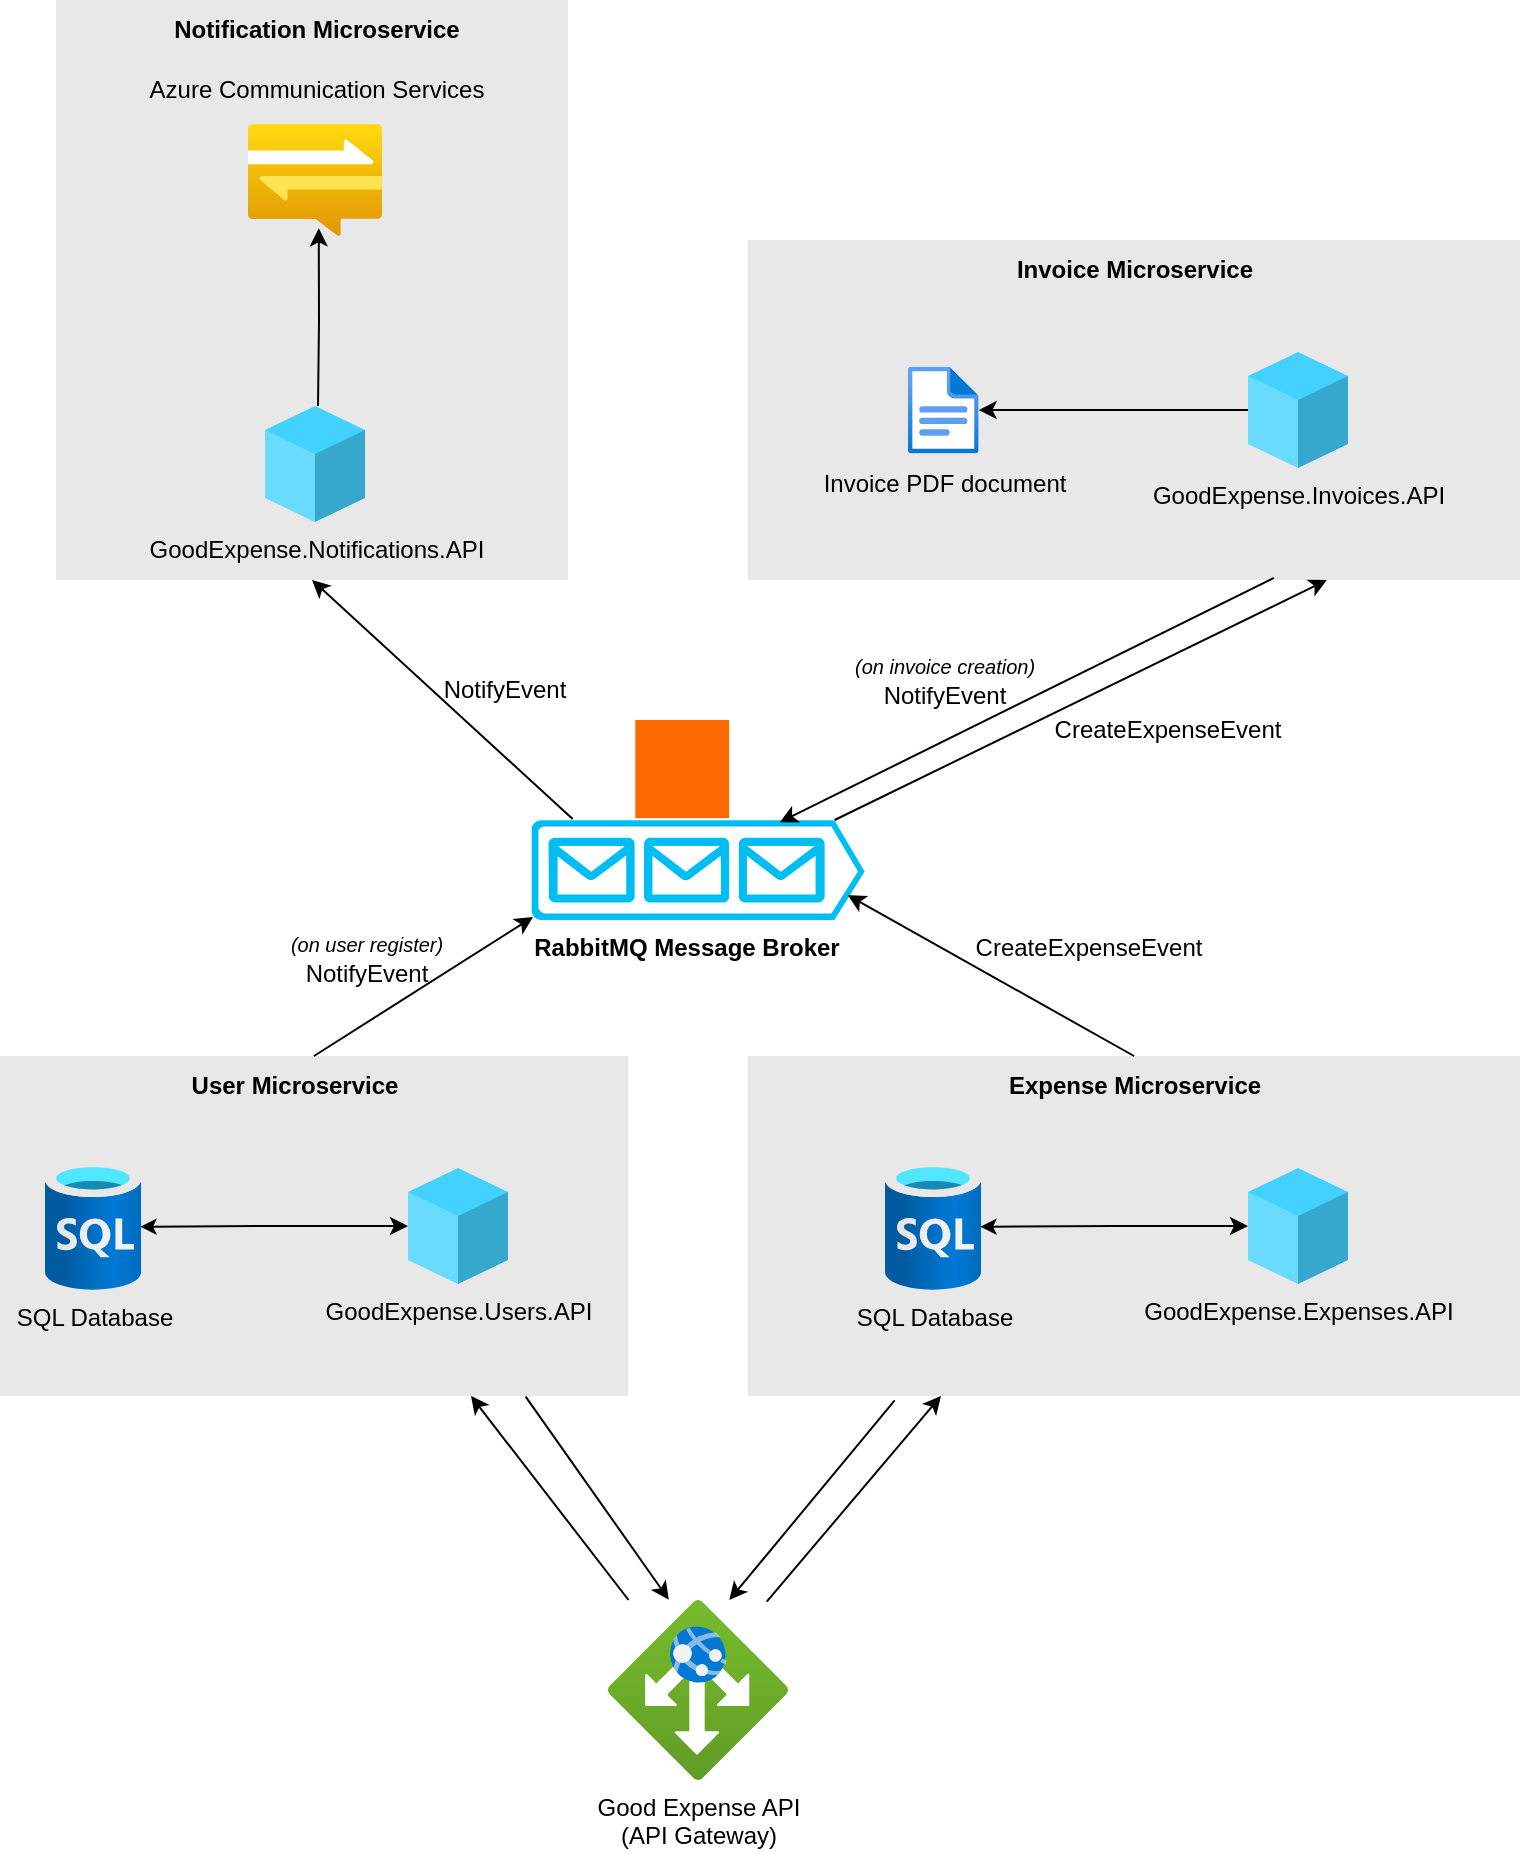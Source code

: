 <mxfile version="26.2.15">
  <diagram name="Page-1" id="PAKdYdHupEvDetTnAoyt">
    <mxGraphModel dx="1746" dy="1025" grid="1" gridSize="10" guides="1" tooltips="1" connect="1" arrows="1" fold="1" page="1" pageScale="1" pageWidth="850" pageHeight="1100" math="0" shadow="0">
      <root>
        <mxCell id="0" />
        <mxCell id="1" parent="0" />
        <mxCell id="6-NJ4PBRQ0lAu8DthHmS-51" value="" style="rounded=0;whiteSpace=wrap;html=1;opacity=60;fillColor=#D9D9D9;strokeColor=none;" vertex="1" parent="1">
          <mxGeometry x="460" y="210" width="386" height="170" as="geometry" />
        </mxCell>
        <mxCell id="6-NJ4PBRQ0lAu8DthHmS-49" value="" style="rounded=0;whiteSpace=wrap;html=1;opacity=60;fillColor=#D9D9D9;strokeColor=none;" vertex="1" parent="1">
          <mxGeometry x="114" y="90" width="256" height="290" as="geometry" />
        </mxCell>
        <mxCell id="6-NJ4PBRQ0lAu8DthHmS-23" value="" style="image;aspect=fixed;html=1;points=[];align=center;fontSize=12;image=img/lib/azure2/app_services/Notification_Hubs.svg;" vertex="1" parent="1">
          <mxGeometry x="210" y="152" width="67" height="56.0" as="geometry" />
        </mxCell>
        <mxCell id="6-NJ4PBRQ0lAu8DthHmS-36" value="" style="image;aspect=fixed;html=1;points=[];align=center;fontSize=12;image=img/lib/azure2/general/File.svg;" vertex="1" parent="1">
          <mxGeometry x="540" y="273.25" width="35.31" height="43.5" as="geometry" />
        </mxCell>
        <mxCell id="6-NJ4PBRQ0lAu8DthHmS-38" value="" style="group" vertex="1" connectable="0" parent="1">
          <mxGeometry x="390.0" y="450" width="77.27" height="60" as="geometry" />
        </mxCell>
        <mxCell id="6-NJ4PBRQ0lAu8DthHmS-29" value="" style="points=[];aspect=fixed;html=1;align=center;shadow=0;dashed=0;fillColor=#FF6A00;strokeColor=none;shape=mxgraph.alibaba_cloud.amqp_advanced_message_queuing_protocol;" vertex="1" parent="6-NJ4PBRQ0lAu8DthHmS-38">
          <mxGeometry x="13.636" width="46.944" height="49.089" as="geometry" />
        </mxCell>
        <mxCell id="6-NJ4PBRQ0lAu8DthHmS-39" value="" style="verticalLabelPosition=bottom;html=1;verticalAlign=top;align=center;strokeColor=none;fillColor=#00BEF2;shape=mxgraph.azure.queue_generic;pointerEvents=1;" vertex="1" parent="1">
          <mxGeometry x="351.67" y="500" width="166.67" height="50" as="geometry" />
        </mxCell>
        <mxCell id="6-NJ4PBRQ0lAu8DthHmS-41" value="Azure Communication Services" style="text;html=1;align=center;verticalAlign=middle;resizable=0;points=[];autosize=1;strokeColor=none;fillColor=none;" vertex="1" parent="1">
          <mxGeometry x="148.5" y="120" width="190" height="30" as="geometry" />
        </mxCell>
        <mxCell id="6-NJ4PBRQ0lAu8DthHmS-37" value="&lt;b&gt;RabbitMQ Message Broker&lt;/b&gt;" style="text;html=1;align=center;verticalAlign=middle;resizable=0;points=[];autosize=1;strokeColor=none;fillColor=none;" vertex="1" parent="1">
          <mxGeometry x="338.64" y="549.094" width="180" height="30" as="geometry" />
        </mxCell>
        <mxCell id="6-NJ4PBRQ0lAu8DthHmS-43" style="edgeStyle=orthogonalEdgeStyle;rounded=0;orthogonalLoop=1;jettySize=auto;html=1;entryX=0.528;entryY=0.931;entryDx=0;entryDy=0;entryPerimeter=0;" edge="1" parent="1" target="6-NJ4PBRQ0lAu8DthHmS-23">
          <mxGeometry relative="1" as="geometry">
            <mxPoint x="245" y="293" as="sourcePoint" />
          </mxGeometry>
        </mxCell>
        <mxCell id="6-NJ4PBRQ0lAu8DthHmS-44" style="rounded=0;orthogonalLoop=1;jettySize=auto;html=1;entryX=0.5;entryY=1;entryDx=0;entryDy=0;exitX=0.124;exitY=-0.01;exitDx=0;exitDy=0;exitPerimeter=0;" edge="1" parent="1" source="6-NJ4PBRQ0lAu8DthHmS-39" target="6-NJ4PBRQ0lAu8DthHmS-49">
          <mxGeometry relative="1" as="geometry">
            <mxPoint x="246.6" y="373.284" as="targetPoint" />
          </mxGeometry>
        </mxCell>
        <mxCell id="6-NJ4PBRQ0lAu8DthHmS-45" value="NotifyEvent" style="text;html=1;align=center;verticalAlign=middle;resizable=0;points=[];autosize=1;strokeColor=none;fillColor=none;" vertex="1" parent="1">
          <mxGeometry x="298" y="420" width="80" height="30" as="geometry" />
        </mxCell>
        <mxCell id="6-NJ4PBRQ0lAu8DthHmS-48" value="GoodExpense.Notifications.API" style="verticalLabelPosition=bottom;verticalAlign=top;html=1;shape=mxgraph.infographic.shadedCube;isoAngle=15;fillColor=#43D2FF;strokeColor=none;" vertex="1" parent="1">
          <mxGeometry x="218.5" y="293" width="50" height="58" as="geometry" />
        </mxCell>
        <mxCell id="6-NJ4PBRQ0lAu8DthHmS-50" value="&lt;b&gt;Notification Microservice&lt;/b&gt;" style="text;html=1;align=center;verticalAlign=middle;resizable=0;points=[];autosize=1;strokeColor=none;fillColor=none;" vertex="1" parent="1">
          <mxGeometry x="158.5" y="90" width="170" height="30" as="geometry" />
        </mxCell>
        <mxCell id="6-NJ4PBRQ0lAu8DthHmS-63" style="edgeStyle=orthogonalEdgeStyle;rounded=0;orthogonalLoop=1;jettySize=auto;html=1;" edge="1" parent="1" source="6-NJ4PBRQ0lAu8DthHmS-55" target="6-NJ4PBRQ0lAu8DthHmS-36">
          <mxGeometry relative="1" as="geometry" />
        </mxCell>
        <mxCell id="6-NJ4PBRQ0lAu8DthHmS-55" value="GoodExpense.Invoices.API" style="verticalLabelPosition=bottom;verticalAlign=top;html=1;shape=mxgraph.infographic.shadedCube;isoAngle=15;fillColor=#43D2FF;strokeColor=none;" vertex="1" parent="1">
          <mxGeometry x="710" y="266" width="50" height="58" as="geometry" />
        </mxCell>
        <mxCell id="6-NJ4PBRQ0lAu8DthHmS-56" value="&lt;b&gt;Invoice Microservice&lt;/b&gt;" style="text;html=1;align=center;verticalAlign=middle;resizable=0;points=[];autosize=1;strokeColor=none;fillColor=none;" vertex="1" parent="1">
          <mxGeometry x="583" y="210" width="140" height="30" as="geometry" />
        </mxCell>
        <mxCell id="6-NJ4PBRQ0lAu8DthHmS-58" value="" style="endArrow=classic;html=1;rounded=0;exitX=0.91;exitY=0;exitDx=0;exitDy=0;exitPerimeter=0;entryX=0.75;entryY=1;entryDx=0;entryDy=0;" edge="1" parent="1" source="6-NJ4PBRQ0lAu8DthHmS-39" target="6-NJ4PBRQ0lAu8DthHmS-51">
          <mxGeometry width="50" height="50" relative="1" as="geometry">
            <mxPoint x="590" y="490" as="sourcePoint" />
            <mxPoint x="640" y="440" as="targetPoint" />
          </mxGeometry>
        </mxCell>
        <mxCell id="6-NJ4PBRQ0lAu8DthHmS-59" value="" style="endArrow=classic;html=1;rounded=0;entryX=0.745;entryY=0.023;entryDx=0;entryDy=0;entryPerimeter=0;exitX=0.681;exitY=0.994;exitDx=0;exitDy=0;exitPerimeter=0;" edge="1" parent="1" source="6-NJ4PBRQ0lAu8DthHmS-51" target="6-NJ4PBRQ0lAu8DthHmS-39">
          <mxGeometry width="50" height="50" relative="1" as="geometry">
            <mxPoint x="570" y="450" as="sourcePoint" />
            <mxPoint x="620" y="400" as="targetPoint" />
          </mxGeometry>
        </mxCell>
        <mxCell id="6-NJ4PBRQ0lAu8DthHmS-60" value="CreateExpenseEvent" style="text;html=1;align=center;verticalAlign=middle;whiteSpace=wrap;rounded=0;" vertex="1" parent="1">
          <mxGeometry x="640" y="440" width="60" height="30" as="geometry" />
        </mxCell>
        <mxCell id="6-NJ4PBRQ0lAu8DthHmS-61" value="&lt;div&gt;&lt;font style=&quot;font-size: 10px;&quot;&gt;&lt;i&gt;(on invoice creation)&lt;/i&gt;&lt;/font&gt;&lt;/div&gt;NotifyEvent" style="text;html=1;align=center;verticalAlign=middle;resizable=0;points=[];autosize=1;strokeColor=none;fillColor=none;" vertex="1" parent="1">
          <mxGeometry x="502.65" y="410" width="110" height="40" as="geometry" />
        </mxCell>
        <mxCell id="6-NJ4PBRQ0lAu8DthHmS-62" value="Invoice PDF document" style="text;html=1;align=center;verticalAlign=middle;resizable=0;points=[];autosize=1;strokeColor=none;fillColor=none;" vertex="1" parent="1">
          <mxGeometry x="487.65" y="316.75" width="140" height="30" as="geometry" />
        </mxCell>
        <mxCell id="6-NJ4PBRQ0lAu8DthHmS-64" value="" style="rounded=0;whiteSpace=wrap;html=1;opacity=60;fillColor=#D9D9D9;strokeColor=none;" vertex="1" parent="1">
          <mxGeometry x="86" y="618" width="314" height="170" as="geometry" />
        </mxCell>
        <mxCell id="6-NJ4PBRQ0lAu8DthHmS-67" value="GoodExpense.Users.API" style="verticalLabelPosition=bottom;verticalAlign=top;html=1;shape=mxgraph.infographic.shadedCube;isoAngle=15;fillColor=#43D2FF;strokeColor=none;" vertex="1" parent="1">
          <mxGeometry x="290" y="674" width="50" height="58" as="geometry" />
        </mxCell>
        <mxCell id="6-NJ4PBRQ0lAu8DthHmS-68" value="&lt;b&gt;User Microservice&lt;/b&gt;" style="text;html=1;align=center;verticalAlign=middle;resizable=0;points=[];autosize=1;strokeColor=none;fillColor=none;" vertex="1" parent="1">
          <mxGeometry x="168" y="618" width="130" height="30" as="geometry" />
        </mxCell>
        <mxCell id="6-NJ4PBRQ0lAu8DthHmS-26" value="SQL Database" style="image;aspect=fixed;html=1;points=[];align=center;fontSize=12;image=img/lib/azure2/databases/SQL_Database.svg;labelBackgroundColor=none;" vertex="1" parent="1">
          <mxGeometry x="108.5" y="671" width="48" height="64" as="geometry" />
        </mxCell>
        <mxCell id="6-NJ4PBRQ0lAu8DthHmS-70" style="edgeStyle=orthogonalEdgeStyle;rounded=0;orthogonalLoop=1;jettySize=auto;html=1;entryX=0.995;entryY=0.506;entryDx=0;entryDy=0;entryPerimeter=0;targetPerimeterSpacing=23;endSize=5;jumpSize=7;startArrow=classic;startFill=1;" edge="1" parent="1" source="6-NJ4PBRQ0lAu8DthHmS-67" target="6-NJ4PBRQ0lAu8DthHmS-26">
          <mxGeometry relative="1" as="geometry" />
        </mxCell>
        <mxCell id="6-NJ4PBRQ0lAu8DthHmS-72" style="rounded=0;orthogonalLoop=1;jettySize=auto;html=1;entryX=0.005;entryY=0.97;entryDx=0;entryDy=0;entryPerimeter=0;exitX=0.5;exitY=0;exitDx=0;exitDy=0;" edge="1" parent="1" source="6-NJ4PBRQ0lAu8DthHmS-64" target="6-NJ4PBRQ0lAu8DthHmS-39">
          <mxGeometry relative="1" as="geometry" />
        </mxCell>
        <mxCell id="6-NJ4PBRQ0lAu8DthHmS-73" value="&lt;div&gt;&lt;i&gt;&lt;font style=&quot;font-size: 10px;&quot;&gt;(on user register)&lt;/font&gt;&lt;/i&gt;&lt;/div&gt;NotifyEvent" style="text;html=1;align=center;verticalAlign=middle;resizable=0;points=[];autosize=1;strokeColor=none;fillColor=none;" vertex="1" parent="1">
          <mxGeometry x="218.5" y="549.09" width="100" height="40" as="geometry" />
        </mxCell>
        <mxCell id="6-NJ4PBRQ0lAu8DthHmS-76" value="" style="rounded=0;whiteSpace=wrap;html=1;opacity=60;fillColor=#D9D9D9;strokeColor=none;" vertex="1" parent="1">
          <mxGeometry x="460" y="618" width="386" height="170" as="geometry" />
        </mxCell>
        <mxCell id="6-NJ4PBRQ0lAu8DthHmS-77" value="GoodExpense.Expenses.API" style="verticalLabelPosition=bottom;verticalAlign=top;html=1;shape=mxgraph.infographic.shadedCube;isoAngle=15;fillColor=#43D2FF;strokeColor=none;" vertex="1" parent="1">
          <mxGeometry x="710" y="674" width="50" height="58" as="geometry" />
        </mxCell>
        <mxCell id="6-NJ4PBRQ0lAu8DthHmS-78" value="&lt;b&gt;Expense Microservice&lt;/b&gt;" style="text;html=1;align=center;verticalAlign=middle;resizable=0;points=[];autosize=1;strokeColor=none;fillColor=none;" vertex="1" parent="1">
          <mxGeometry x="578" y="618" width="150" height="30" as="geometry" />
        </mxCell>
        <mxCell id="6-NJ4PBRQ0lAu8DthHmS-79" value="SQL Database" style="image;aspect=fixed;html=1;points=[];align=center;fontSize=12;image=img/lib/azure2/databases/SQL_Database.svg;labelBackgroundColor=none;" vertex="1" parent="1">
          <mxGeometry x="528.5" y="671" width="48" height="64" as="geometry" />
        </mxCell>
        <mxCell id="6-NJ4PBRQ0lAu8DthHmS-80" style="edgeStyle=orthogonalEdgeStyle;rounded=0;orthogonalLoop=1;jettySize=auto;html=1;entryX=0.995;entryY=0.506;entryDx=0;entryDy=0;entryPerimeter=0;targetPerimeterSpacing=23;endSize=5;jumpSize=7;startArrow=classic;startFill=1;" edge="1" parent="1" source="6-NJ4PBRQ0lAu8DthHmS-77" target="6-NJ4PBRQ0lAu8DthHmS-79">
          <mxGeometry relative="1" as="geometry" />
        </mxCell>
        <mxCell id="6-NJ4PBRQ0lAu8DthHmS-83" style="rounded=0;orthogonalLoop=1;jettySize=auto;html=1;entryX=0.949;entryY=0.751;entryDx=0;entryDy=0;entryPerimeter=0;exitX=0.5;exitY=0;exitDx=0;exitDy=0;" edge="1" parent="1" source="6-NJ4PBRQ0lAu8DthHmS-76" target="6-NJ4PBRQ0lAu8DthHmS-39">
          <mxGeometry relative="1" as="geometry" />
        </mxCell>
        <mxCell id="6-NJ4PBRQ0lAu8DthHmS-84" value="CreateExpenseEvent" style="text;html=1;align=center;verticalAlign=middle;resizable=0;points=[];autosize=1;strokeColor=none;fillColor=none;" vertex="1" parent="1">
          <mxGeometry x="560" y="549.09" width="140" height="30" as="geometry" />
        </mxCell>
        <mxCell id="6-NJ4PBRQ0lAu8DthHmS-86" style="rounded=0;orthogonalLoop=1;jettySize=auto;html=1;entryX=0.75;entryY=1;entryDx=0;entryDy=0;" edge="1" parent="1" source="6-NJ4PBRQ0lAu8DthHmS-85" target="6-NJ4PBRQ0lAu8DthHmS-64">
          <mxGeometry relative="1" as="geometry" />
        </mxCell>
        <mxCell id="6-NJ4PBRQ0lAu8DthHmS-85" value="Good Expense API&lt;br&gt;(API Gateway)" style="image;aspect=fixed;html=1;points=[];align=center;fontSize=12;image=img/lib/azure2/networking/Application_Gateways.svg;" vertex="1" parent="1">
          <mxGeometry x="390.0" y="890" width="90" height="90" as="geometry" />
        </mxCell>
        <mxCell id="6-NJ4PBRQ0lAu8DthHmS-87" style="rounded=0;orthogonalLoop=1;jettySize=auto;html=1;entryX=0.338;entryY=-0.002;entryDx=0;entryDy=0;exitX=0.837;exitY=1.002;exitDx=0;exitDy=0;exitPerimeter=0;entryPerimeter=0;" edge="1" parent="1" source="6-NJ4PBRQ0lAu8DthHmS-64" target="6-NJ4PBRQ0lAu8DthHmS-85">
          <mxGeometry relative="1" as="geometry">
            <mxPoint x="350" y="788" as="sourcePoint" />
            <mxPoint x="460" y="900" as="targetPoint" />
          </mxGeometry>
        </mxCell>
        <mxCell id="6-NJ4PBRQ0lAu8DthHmS-88" style="rounded=0;orthogonalLoop=1;jettySize=auto;html=1;entryX=0.25;entryY=1;entryDx=0;entryDy=0;exitX=0.882;exitY=0.009;exitDx=0;exitDy=0;exitPerimeter=0;" edge="1" parent="1" source="6-NJ4PBRQ0lAu8DthHmS-85" target="6-NJ4PBRQ0lAu8DthHmS-76">
          <mxGeometry relative="1" as="geometry">
            <mxPoint x="522.97" y="898.47" as="sourcePoint" />
            <mxPoint x="637.464" y="788" as="targetPoint" />
          </mxGeometry>
        </mxCell>
        <mxCell id="6-NJ4PBRQ0lAu8DthHmS-89" style="rounded=0;orthogonalLoop=1;jettySize=auto;html=1;entryX=0.674;entryY=0;entryDx=0;entryDy=0;exitX=0.19;exitY=1.013;exitDx=0;exitDy=0;exitPerimeter=0;entryPerimeter=0;" edge="1" parent="1" source="6-NJ4PBRQ0lAu8DthHmS-76" target="6-NJ4PBRQ0lAu8DthHmS-85">
          <mxGeometry relative="1" as="geometry">
            <mxPoint x="488.5" y="787" as="sourcePoint" />
            <mxPoint x="598.5" y="900" as="targetPoint" />
          </mxGeometry>
        </mxCell>
      </root>
    </mxGraphModel>
  </diagram>
</mxfile>
